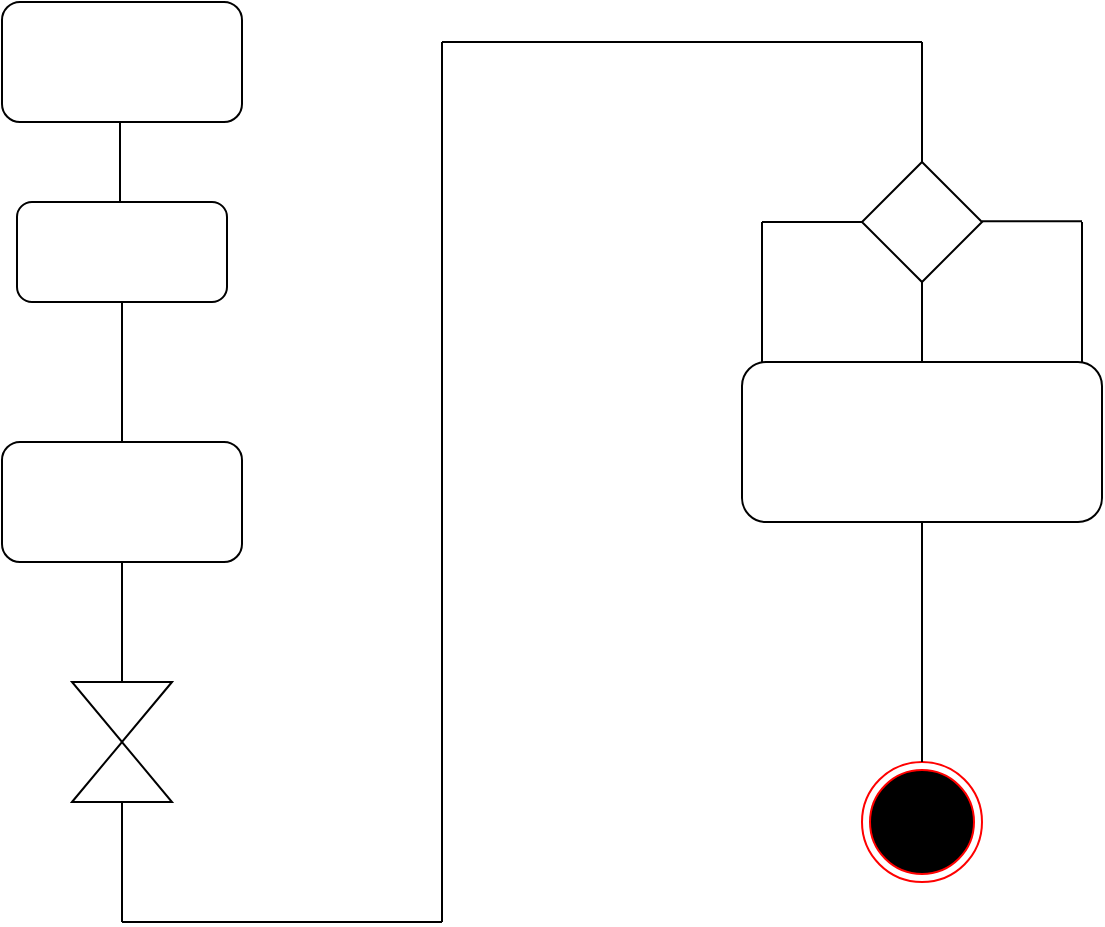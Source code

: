 <mxfile version="17.2.4" type="github">
  <diagram id="KqAuOYD_wjd5H8KZuplN" name="Page-1">
    <mxGraphModel dx="1116" dy="714" grid="1" gridSize="10" guides="1" tooltips="1" connect="1" arrows="1" fold="1" page="1" pageScale="1" pageWidth="850" pageHeight="1100" math="0" shadow="0">
      <root>
        <mxCell id="0" />
        <mxCell id="1" parent="0" />
        <mxCell id="9jD7Lg_3mIcXIlQXaH7G-1" value="" style="rounded=1;whiteSpace=wrap;html=1;" vertex="1" parent="1">
          <mxGeometry x="140" y="100" width="120" height="60" as="geometry" />
        </mxCell>
        <mxCell id="9jD7Lg_3mIcXIlQXaH7G-2" value="" style="endArrow=none;html=1;rounded=0;" edge="1" parent="1">
          <mxGeometry width="50" height="50" relative="1" as="geometry">
            <mxPoint x="199" y="200" as="sourcePoint" />
            <mxPoint x="199" y="160" as="targetPoint" />
          </mxGeometry>
        </mxCell>
        <mxCell id="9jD7Lg_3mIcXIlQXaH7G-7" value="" style="rounded=1;whiteSpace=wrap;html=1;" vertex="1" parent="1">
          <mxGeometry x="147.5" y="200" width="105" height="50" as="geometry" />
        </mxCell>
        <mxCell id="9jD7Lg_3mIcXIlQXaH7G-8" value="" style="rounded=1;whiteSpace=wrap;html=1;" vertex="1" parent="1">
          <mxGeometry x="140" y="320" width="120" height="60" as="geometry" />
        </mxCell>
        <mxCell id="9jD7Lg_3mIcXIlQXaH7G-9" value="" style="endArrow=none;html=1;rounded=0;" edge="1" parent="1" source="9jD7Lg_3mIcXIlQXaH7G-8">
          <mxGeometry width="50" height="50" relative="1" as="geometry">
            <mxPoint x="150" y="300" as="sourcePoint" />
            <mxPoint x="200" y="250" as="targetPoint" />
          </mxGeometry>
        </mxCell>
        <mxCell id="9jD7Lg_3mIcXIlQXaH7G-10" value="" style="triangle;whiteSpace=wrap;html=1;direction=south;" vertex="1" parent="1">
          <mxGeometry x="175" y="440" width="50" height="30" as="geometry" />
        </mxCell>
        <mxCell id="9jD7Lg_3mIcXIlQXaH7G-11" value="" style="triangle;whiteSpace=wrap;html=1;direction=north;" vertex="1" parent="1">
          <mxGeometry x="175" y="470" width="50" height="30" as="geometry" />
        </mxCell>
        <mxCell id="9jD7Lg_3mIcXIlQXaH7G-12" value="" style="endArrow=none;html=1;rounded=0;exitX=0;exitY=0.5;exitDx=0;exitDy=0;entryX=0.5;entryY=1;entryDx=0;entryDy=0;" edge="1" parent="1" source="9jD7Lg_3mIcXIlQXaH7G-10" target="9jD7Lg_3mIcXIlQXaH7G-8">
          <mxGeometry width="50" height="50" relative="1" as="geometry">
            <mxPoint x="147.5" y="430" as="sourcePoint" />
            <mxPoint x="200" y="400" as="targetPoint" />
          </mxGeometry>
        </mxCell>
        <mxCell id="9jD7Lg_3mIcXIlQXaH7G-13" value="" style="endArrow=none;html=1;rounded=0;" edge="1" parent="1">
          <mxGeometry width="50" height="50" relative="1" as="geometry">
            <mxPoint x="200" y="560" as="sourcePoint" />
            <mxPoint x="200" y="500" as="targetPoint" />
          </mxGeometry>
        </mxCell>
        <mxCell id="9jD7Lg_3mIcXIlQXaH7G-14" value="" style="endArrow=none;html=1;rounded=0;" edge="1" parent="1">
          <mxGeometry width="50" height="50" relative="1" as="geometry">
            <mxPoint x="200" y="560" as="sourcePoint" />
            <mxPoint x="360" y="560" as="targetPoint" />
          </mxGeometry>
        </mxCell>
        <mxCell id="9jD7Lg_3mIcXIlQXaH7G-15" value="" style="endArrow=none;html=1;rounded=0;" edge="1" parent="1">
          <mxGeometry width="50" height="50" relative="1" as="geometry">
            <mxPoint x="360" y="560" as="sourcePoint" />
            <mxPoint x="360" y="120" as="targetPoint" />
          </mxGeometry>
        </mxCell>
        <mxCell id="9jD7Lg_3mIcXIlQXaH7G-16" value="" style="endArrow=none;html=1;rounded=0;" edge="1" parent="1">
          <mxGeometry width="50" height="50" relative="1" as="geometry">
            <mxPoint x="360" y="120" as="sourcePoint" />
            <mxPoint x="600" y="120" as="targetPoint" />
          </mxGeometry>
        </mxCell>
        <mxCell id="9jD7Lg_3mIcXIlQXaH7G-17" value="" style="rhombus;whiteSpace=wrap;html=1;" vertex="1" parent="1">
          <mxGeometry x="570" y="180" width="60" height="60" as="geometry" />
        </mxCell>
        <mxCell id="9jD7Lg_3mIcXIlQXaH7G-18" value="" style="endArrow=none;html=1;rounded=0;exitX=0.5;exitY=0;exitDx=0;exitDy=0;" edge="1" parent="1" source="9jD7Lg_3mIcXIlQXaH7G-17">
          <mxGeometry width="50" height="50" relative="1" as="geometry">
            <mxPoint x="450.0" y="159.29" as="sourcePoint" />
            <mxPoint x="600" y="120" as="targetPoint" />
          </mxGeometry>
        </mxCell>
        <mxCell id="9jD7Lg_3mIcXIlQXaH7G-20" value="" style="endArrow=none;html=1;rounded=0;" edge="1" parent="1">
          <mxGeometry width="50" height="50" relative="1" as="geometry">
            <mxPoint x="520" y="210" as="sourcePoint" />
            <mxPoint x="570" y="210" as="targetPoint" />
          </mxGeometry>
        </mxCell>
        <mxCell id="9jD7Lg_3mIcXIlQXaH7G-21" value="" style="endArrow=none;html=1;rounded=0;" edge="1" parent="1">
          <mxGeometry width="50" height="50" relative="1" as="geometry">
            <mxPoint x="630.0" y="209.64" as="sourcePoint" />
            <mxPoint x="680.0" y="209.64" as="targetPoint" />
          </mxGeometry>
        </mxCell>
        <mxCell id="9jD7Lg_3mIcXIlQXaH7G-22" value="" style="endArrow=none;html=1;rounded=0;exitX=0.5;exitY=1;exitDx=0;exitDy=0;" edge="1" parent="1" source="9jD7Lg_3mIcXIlQXaH7G-17">
          <mxGeometry width="50" height="50" relative="1" as="geometry">
            <mxPoint x="600.0" y="260.0" as="sourcePoint" />
            <mxPoint x="600" y="280" as="targetPoint" />
          </mxGeometry>
        </mxCell>
        <mxCell id="9jD7Lg_3mIcXIlQXaH7G-23" value="" style="endArrow=none;html=1;rounded=0;" edge="1" parent="1">
          <mxGeometry width="50" height="50" relative="1" as="geometry">
            <mxPoint x="680" y="210" as="sourcePoint" />
            <mxPoint x="680" y="280" as="targetPoint" />
          </mxGeometry>
        </mxCell>
        <mxCell id="9jD7Lg_3mIcXIlQXaH7G-24" value="" style="endArrow=none;html=1;rounded=0;" edge="1" parent="1">
          <mxGeometry width="50" height="50" relative="1" as="geometry">
            <mxPoint x="520.0" y="210" as="sourcePoint" />
            <mxPoint x="520.0" y="280" as="targetPoint" />
          </mxGeometry>
        </mxCell>
        <mxCell id="9jD7Lg_3mIcXIlQXaH7G-26" value="" style="rounded=1;whiteSpace=wrap;html=1;" vertex="1" parent="1">
          <mxGeometry x="510" y="280" width="180" height="80" as="geometry" />
        </mxCell>
        <mxCell id="9jD7Lg_3mIcXIlQXaH7G-27" value="" style="ellipse;html=1;shape=endState;fillColor=#000000;strokeColor=#ff0000;" vertex="1" parent="1">
          <mxGeometry x="570" y="480" width="60" height="60" as="geometry" />
        </mxCell>
        <mxCell id="9jD7Lg_3mIcXIlQXaH7G-28" value="" style="endArrow=none;html=1;rounded=0;exitX=0.5;exitY=0;exitDx=0;exitDy=0;" edge="1" parent="1" source="9jD7Lg_3mIcXIlQXaH7G-27">
          <mxGeometry width="50" height="50" relative="1" as="geometry">
            <mxPoint x="550" y="410" as="sourcePoint" />
            <mxPoint x="600" y="360" as="targetPoint" />
          </mxGeometry>
        </mxCell>
      </root>
    </mxGraphModel>
  </diagram>
</mxfile>
